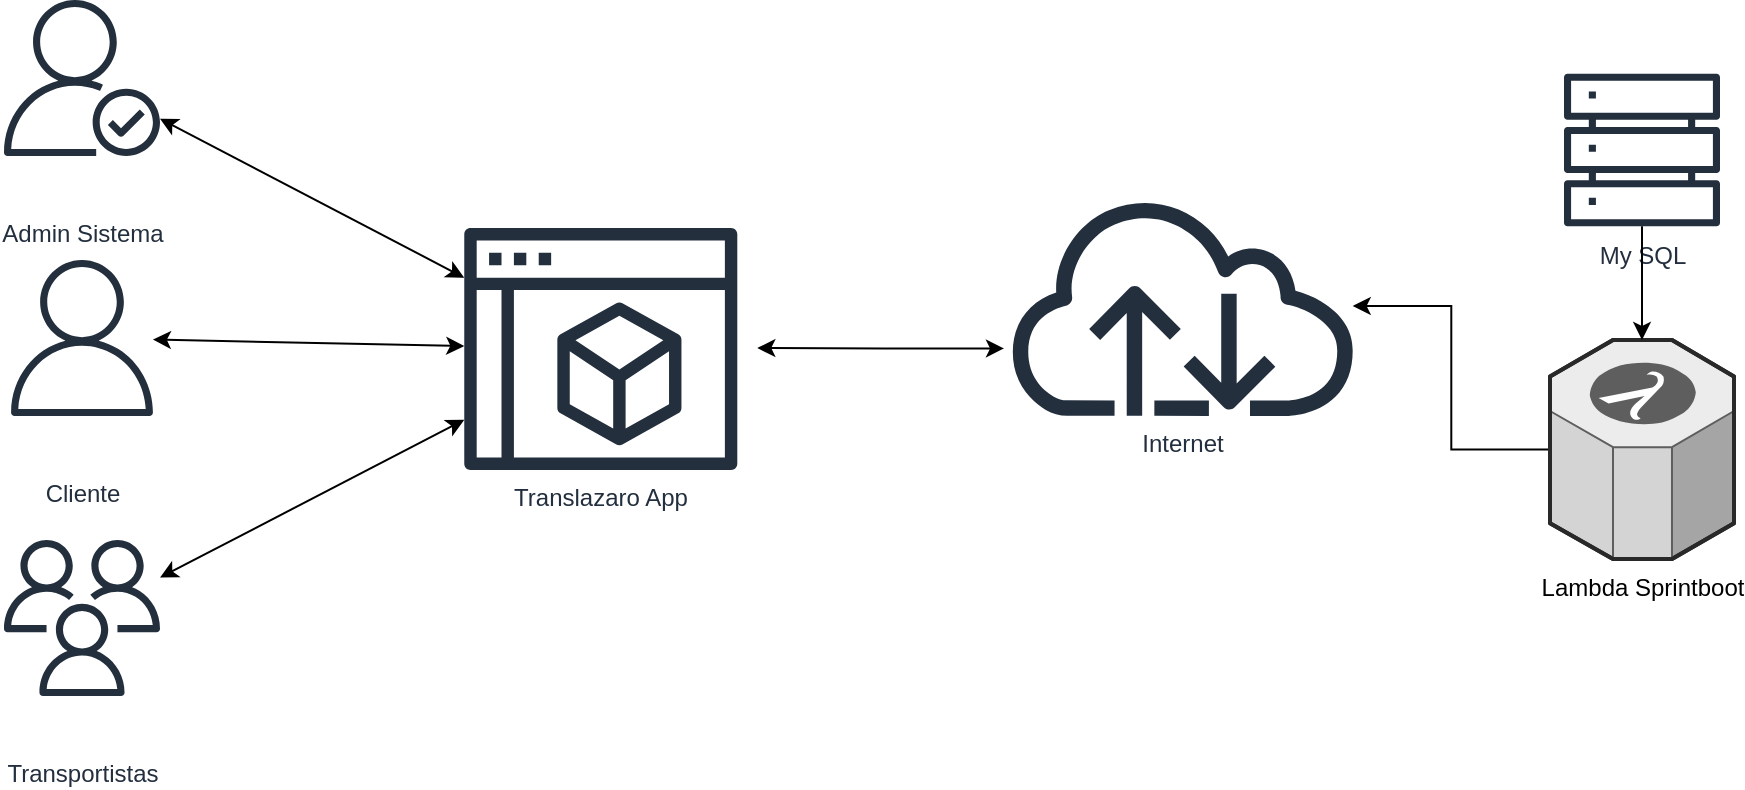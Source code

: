 <mxfile version="25.0.1">
  <diagram name="Página-1" id="eqSzeRo5f6MaMSQcNOFh">
    <mxGraphModel dx="1209" dy="617" grid="1" gridSize="10" guides="1" tooltips="1" connect="1" arrows="1" fold="1" page="1" pageScale="1" pageWidth="850" pageHeight="1100" math="0" shadow="0">
      <root>
        <mxCell id="0" />
        <mxCell id="1" parent="0" />
        <mxCell id="XXigg0SU57AGXAO_P79l-7" value="Transportistas" style="sketch=0;outlineConnect=0;fontColor=#232F3E;gradientColor=none;fillColor=#232F3D;strokeColor=none;dashed=0;verticalLabelPosition=bottom;verticalAlign=middle;align=center;html=1;fontSize=12;fontStyle=0;aspect=fixed;pointerEvents=1;shape=mxgraph.aws4.users;" vertex="1" parent="1">
          <mxGeometry x="20" y="300" width="78" height="78" as="geometry" />
        </mxCell>
        <mxCell id="XXigg0SU57AGXAO_P79l-8" value="Cliente" style="sketch=0;outlineConnect=0;fontColor=#232F3E;gradientColor=none;fillColor=#232F3D;strokeColor=none;dashed=0;verticalLabelPosition=bottom;verticalAlign=middle;align=center;html=1;fontSize=12;fontStyle=0;aspect=fixed;pointerEvents=1;shape=mxgraph.aws4.user;" vertex="1" parent="1">
          <mxGeometry x="20" y="160" width="78" height="78" as="geometry" />
        </mxCell>
        <mxCell id="XXigg0SU57AGXAO_P79l-9" value="Translazaro App" style="sketch=0;outlineConnect=0;fontColor=#232F3E;gradientColor=none;fillColor=#232F3D;strokeColor=none;dashed=0;verticalLabelPosition=bottom;verticalAlign=top;align=center;html=1;fontSize=12;fontStyle=0;aspect=fixed;pointerEvents=1;shape=mxgraph.aws4.management_console2;" vertex="1" parent="1">
          <mxGeometry x="250" y="144" width="136.78" height="121" as="geometry" />
        </mxCell>
        <mxCell id="XXigg0SU57AGXAO_P79l-10" value="Admin Sistema" style="sketch=0;outlineConnect=0;fontColor=#232F3E;gradientColor=none;fillColor=#232F3D;strokeColor=none;dashed=0;verticalLabelPosition=bottom;verticalAlign=middle;align=center;html=1;fontSize=12;fontStyle=0;aspect=fixed;pointerEvents=1;shape=mxgraph.aws4.authenticated_user;" vertex="1" parent="1">
          <mxGeometry x="20" y="30" width="78" height="78" as="geometry" />
        </mxCell>
        <mxCell id="XXigg0SU57AGXAO_P79l-11" value="Internet" style="sketch=0;outlineConnect=0;fontColor=#232F3E;gradientColor=none;fillColor=#232F3D;strokeColor=none;dashed=0;verticalLabelPosition=bottom;verticalAlign=top;align=center;html=1;fontSize=12;fontStyle=0;aspect=fixed;pointerEvents=1;shape=mxgraph.aws4.internet;" vertex="1" parent="1">
          <mxGeometry x="520" y="128" width="178.75" height="110" as="geometry" />
        </mxCell>
        <mxCell id="XXigg0SU57AGXAO_P79l-12" value="My SQL" style="sketch=0;outlineConnect=0;fontColor=#232F3E;gradientColor=none;fillColor=#232F3D;strokeColor=none;dashed=0;verticalLabelPosition=bottom;verticalAlign=top;align=center;html=1;fontSize=12;fontStyle=0;aspect=fixed;pointerEvents=1;shape=mxgraph.aws4.servers;" vertex="1" parent="1">
          <mxGeometry x="800" y="66" width="78" height="78" as="geometry" />
        </mxCell>
        <mxCell id="XXigg0SU57AGXAO_P79l-25" style="edgeStyle=orthogonalEdgeStyle;rounded=0;orthogonalLoop=1;jettySize=auto;html=1;" edge="1" parent="1" source="XXigg0SU57AGXAO_P79l-14" target="XXigg0SU57AGXAO_P79l-11">
          <mxGeometry relative="1" as="geometry" />
        </mxCell>
        <mxCell id="XXigg0SU57AGXAO_P79l-14" value="Lambda Sprintboot" style="verticalLabelPosition=bottom;html=1;verticalAlign=top;strokeWidth=1;align=center;outlineConnect=0;dashed=0;outlineConnect=0;shape=mxgraph.aws3d.lambda;fillColor=#ECECEC;strokeColor=#5E5E5E;aspect=fixed;" vertex="1" parent="1">
          <mxGeometry x="793" y="200" width="92" height="109.5" as="geometry" />
        </mxCell>
        <mxCell id="XXigg0SU57AGXAO_P79l-16" value="" style="endArrow=classic;startArrow=classic;html=1;rounded=0;" edge="1" parent="1" source="XXigg0SU57AGXAO_P79l-10" target="XXigg0SU57AGXAO_P79l-9">
          <mxGeometry width="50" height="50" relative="1" as="geometry">
            <mxPoint x="400" y="300" as="sourcePoint" />
            <mxPoint x="450" y="250" as="targetPoint" />
          </mxGeometry>
        </mxCell>
        <mxCell id="XXigg0SU57AGXAO_P79l-17" value="" style="endArrow=classic;startArrow=classic;html=1;rounded=0;" edge="1" parent="1" source="XXigg0SU57AGXAO_P79l-8" target="XXigg0SU57AGXAO_P79l-9">
          <mxGeometry width="50" height="50" relative="1" as="geometry">
            <mxPoint x="400" y="300" as="sourcePoint" />
            <mxPoint x="450" y="250" as="targetPoint" />
          </mxGeometry>
        </mxCell>
        <mxCell id="XXigg0SU57AGXAO_P79l-18" value="" style="endArrow=classic;startArrow=classic;html=1;rounded=0;" edge="1" parent="1" source="XXigg0SU57AGXAO_P79l-7" target="XXigg0SU57AGXAO_P79l-9">
          <mxGeometry width="50" height="50" relative="1" as="geometry">
            <mxPoint x="400" y="300" as="sourcePoint" />
            <mxPoint x="450" y="250" as="targetPoint" />
          </mxGeometry>
        </mxCell>
        <mxCell id="XXigg0SU57AGXAO_P79l-19" value="" style="endArrow=classic;startArrow=classic;html=1;rounded=0;" edge="1" parent="1">
          <mxGeometry width="50" height="50" relative="1" as="geometry">
            <mxPoint x="396.646" y="203.999" as="sourcePoint" />
            <mxPoint x="520" y="204.24" as="targetPoint" />
            <Array as="points">
              <mxPoint x="460" y="204.24" />
            </Array>
          </mxGeometry>
        </mxCell>
        <mxCell id="XXigg0SU57AGXAO_P79l-20" value="" style="endArrow=classic;html=1;rounded=0;" edge="1" parent="1" source="XXigg0SU57AGXAO_P79l-12" target="XXigg0SU57AGXAO_P79l-14">
          <mxGeometry width="50" height="50" relative="1" as="geometry">
            <mxPoint x="400" y="300" as="sourcePoint" />
            <mxPoint x="450" y="250" as="targetPoint" />
          </mxGeometry>
        </mxCell>
      </root>
    </mxGraphModel>
  </diagram>
</mxfile>
